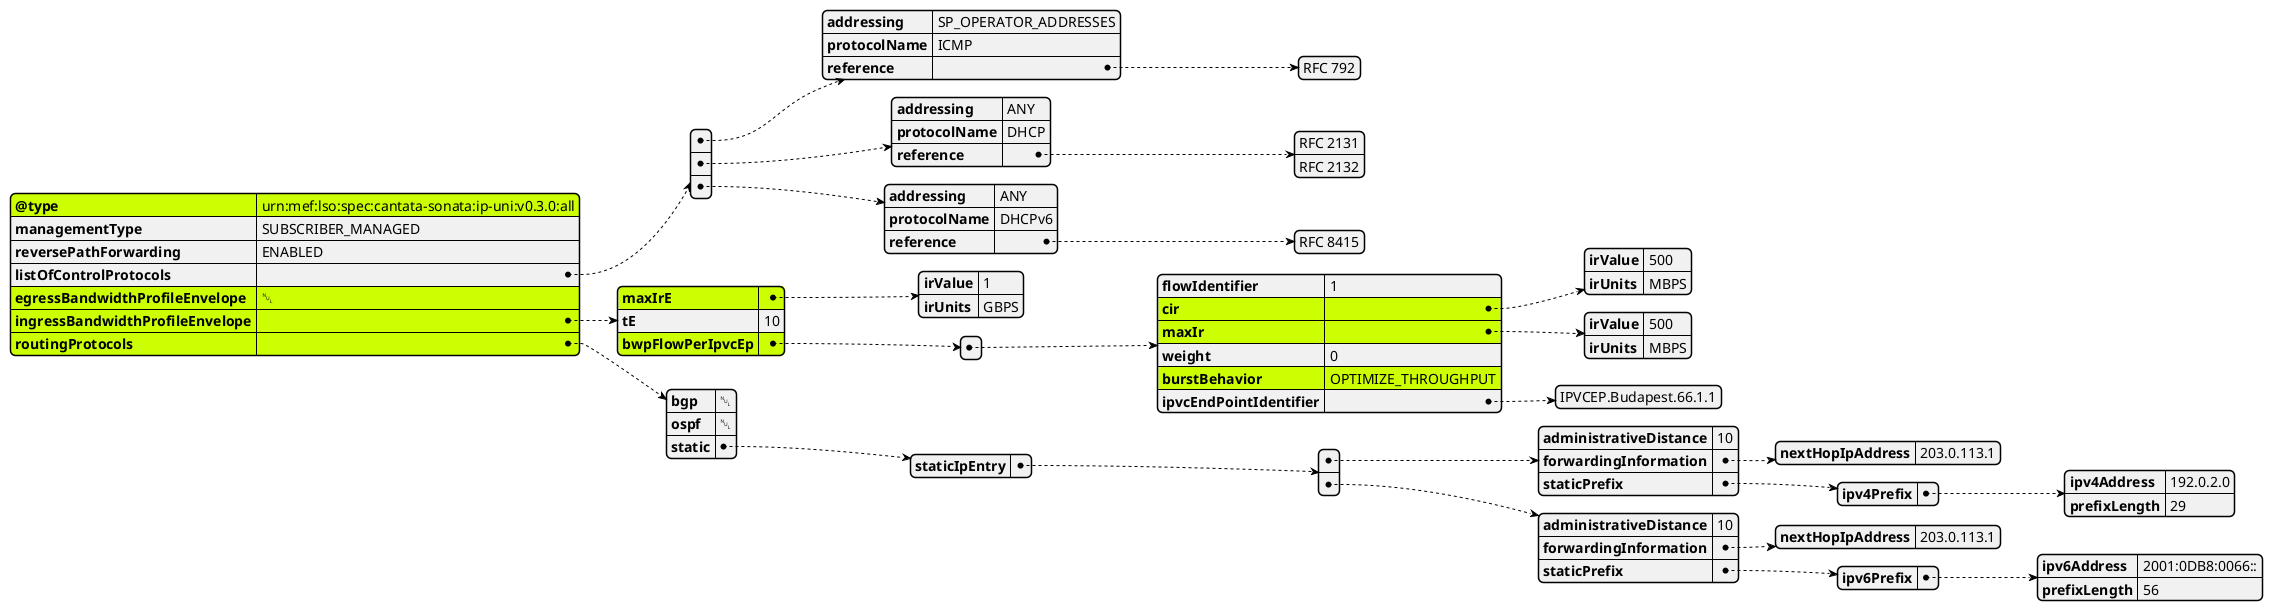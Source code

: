 @startjson

#highlight "@type" 
#highlight "egressBandwidthProfileEnvelope" 
#highlight "ingressBandwidthProfileEnvelope"
#highlight "ingressBandwidthProfileEnvelope" / "maxIrE" 

#highlight "ingressBandwidthProfileEnvelope" / "bwpFlowPerIpvcEp"
#highlight "ingressBandwidthProfileEnvelope" / "bwpFlowPerIpvcEp" / "0" / "cir"
#highlight "ingressBandwidthProfileEnvelope" / "bwpFlowPerIpvcEp" / "0" / "maxIr" 
#highlight "ingressBandwidthProfileEnvelope" / "bwpFlowPerIpvcEp" / "0" / "burstBehavior"
#highlight "routingProtocols"

{
  "@type": "urn:mef:lso:spec:cantata-sonata:ip-uni:v0.3.0:all",
  "managementType": "SUBSCRIBER_MANAGED",
  "reversePathForwarding": "ENABLED",
  "listOfControlProtocols": [
    {
      "addressing": "SP_OPERATOR_ADDRESSES",
      "protocolName": "ICMP",
      "reference": ["RFC 792"]
    },
    {
      "addressing": "ANY",
      "protocolName": "DHCP",
      "reference": ["RFC 2131", "RFC 2132"]
    },
    {
      "addressing": "ANY",
      "protocolName": "DHCPv6",
      "reference": ["RFC 8415"]
    }
  ],
  "egressBandwidthProfileEnvelope": null,
  "ingressBandwidthProfileEnvelope": {
    "maxIrE": {
      "irValue": 1,
      "irUnits": "GBPS"
    },
    "tE": 10,
    "bwpFlowPerIpvcEp": [
      {
        "flowIdentifier": 1,
        "cir": {
          "irValue": 500,
          "irUnits": "MBPS"
        },
        "maxIr": {
          "irValue": 500,
          "irUnits": "MBPS"
        },
        "weight": 0,
        "burstBehavior": "OPTIMIZE_THROUGHPUT",
        "ipvcEndPointIdentifier": ["IPVCEP.Budapest.66.1.1"]
      }
    ]
  },
  "routingProtocols": {
    "bgp": null,
    "ospf": null,
    "static": {
      "staticIpEntry": [
        {
          "administrativeDistance": 10,
          "forwardingInformation": {
            "nextHopIpAddress": "203.0.113.1"
          },
          "staticPrefix": {
            "ipv4Prefix": {
              "ipv4Address": "192.0.2.0",
              "prefixLength": 29
            }
          }
        },
        {
          "administrativeDistance": 10,
          "forwardingInformation": {
            "nextHopIpAddress": "203.0.113.1"
          },
          "staticPrefix": {
            "ipv6Prefix": {
              "ipv6Address": "2001:0DB8:0066::",
              "prefixLength": 56
            }
          }
        }
      ]
    }
  }
}
@endjson